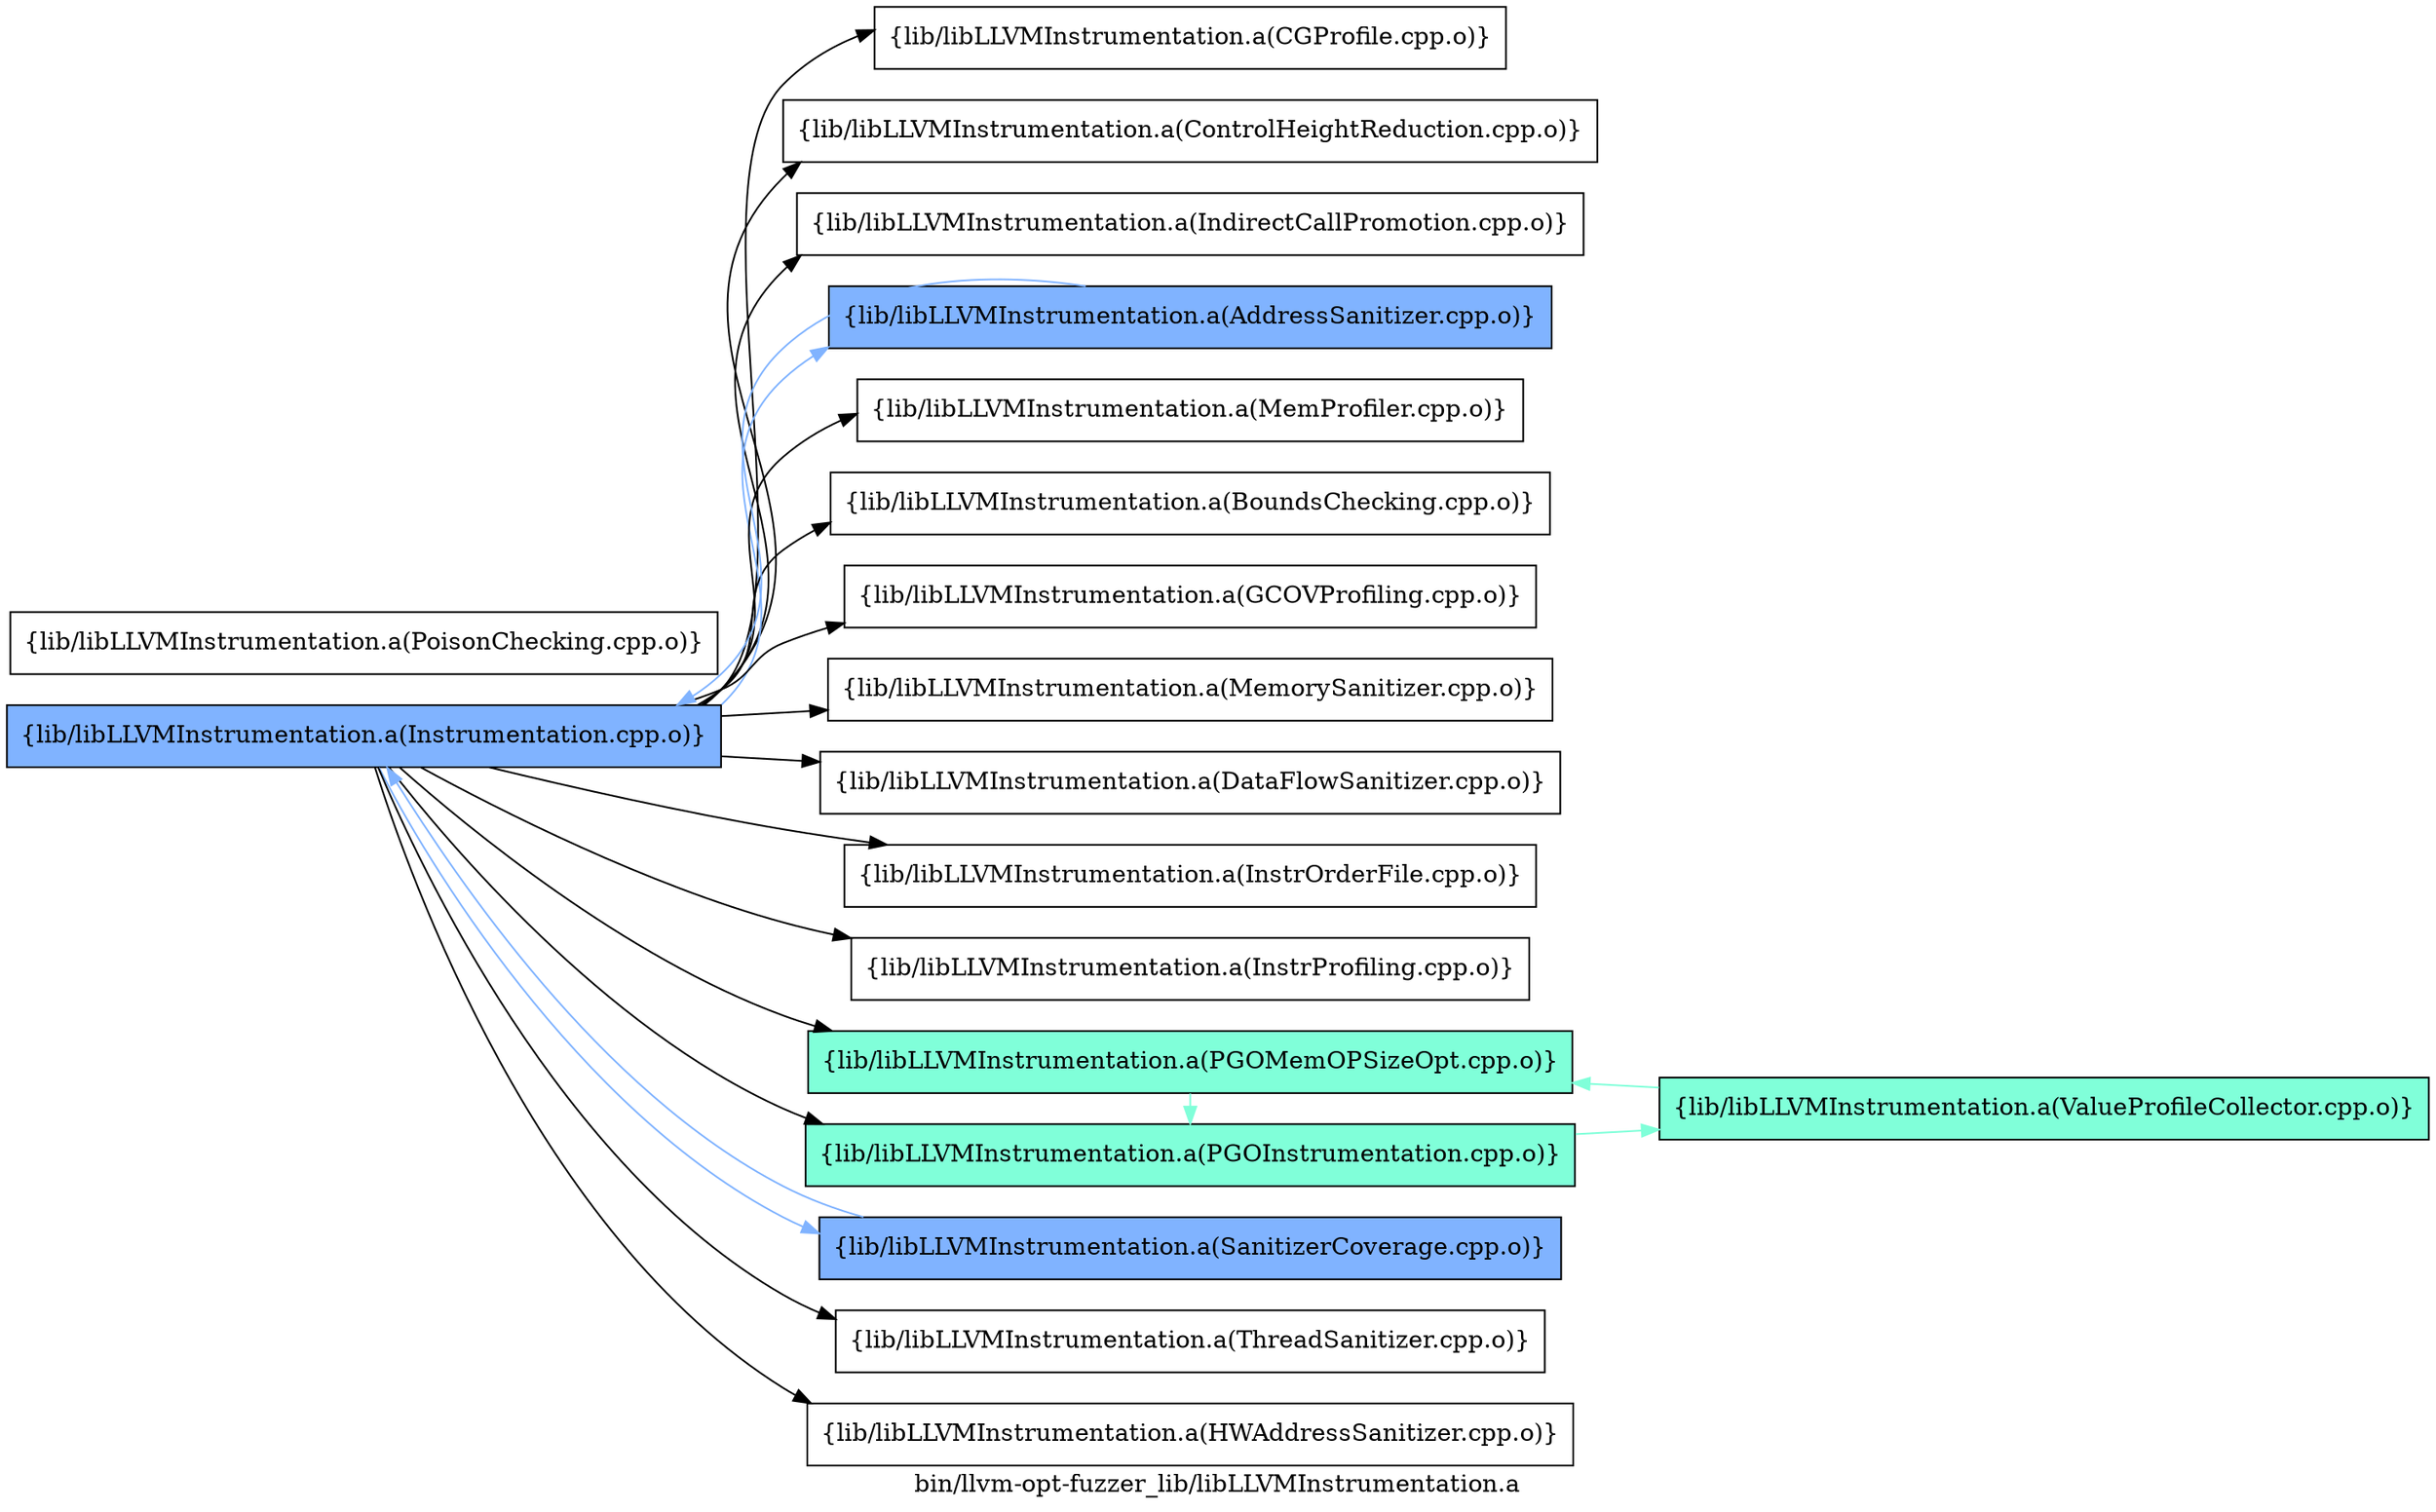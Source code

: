 digraph "bin/llvm-opt-fuzzer_lib/libLLVMInstrumentation.a" {
	label="bin/llvm-opt-fuzzer_lib/libLLVMInstrumentation.a";
	rankdir=LR;
	{ rank=same; Node0x561a15086da8;  }
	{ rank=same; Node0x561a150a6d38; Node0x561a150a7148; Node0x561a150893c8; Node0x561a15087ac8; Node0x561a15087d98; Node0x561a15085a98; Node0x561a15086718; Node0x561a150868a8; Node0x561a15084dc8; Node0x561a150851d8; Node0x561a15097748; Node0x561a15097478; Node0x561a150a3d68; Node0x561a150a4588; Node0x561a150a9fd8; Node0x561a150aaca8;  }
	{ rank=same; Node0x561a15086da8;  }
	{ rank=same; Node0x561a150a6d38; Node0x561a150a7148; Node0x561a150893c8; Node0x561a15087ac8; Node0x561a15087d98; Node0x561a15085a98; Node0x561a15086718; Node0x561a150868a8; Node0x561a15084dc8; Node0x561a150851d8; Node0x561a15097748; Node0x561a15097478; Node0x561a150a3d68; Node0x561a150a4588; Node0x561a150a9fd8; Node0x561a150aaca8;  }

	Node0x561a15086da8 [shape=record,shape=box,group=2,style=filled,fillcolor="0.600000 0.5 1",label="{lib/libLLVMInstrumentation.a(Instrumentation.cpp.o)}"];
	Node0x561a15086da8 -> Node0x561a150a6d38;
	Node0x561a15086da8 -> Node0x561a150a7148;
	Node0x561a15086da8 -> Node0x561a150893c8;
	Node0x561a15086da8 -> Node0x561a15087ac8[color="0.600000 0.5 1"];
	Node0x561a15086da8 -> Node0x561a15087d98;
	Node0x561a15086da8 -> Node0x561a15085a98;
	Node0x561a15086da8 -> Node0x561a15086718;
	Node0x561a15086da8 -> Node0x561a150868a8;
	Node0x561a15086da8 -> Node0x561a15084dc8;
	Node0x561a15086da8 -> Node0x561a150851d8;
	Node0x561a15086da8 -> Node0x561a15097748;
	Node0x561a15086da8 -> Node0x561a15097478;
	Node0x561a15086da8 -> Node0x561a150a3d68;
	Node0x561a15086da8 -> Node0x561a150a4588[color="0.600000 0.5 1"];
	Node0x561a15086da8 -> Node0x561a150a9fd8;
	Node0x561a15086da8 -> Node0x561a150aaca8;
	Node0x561a150893c8 [shape=record,shape=box,group=0,label="{lib/libLLVMInstrumentation.a(IndirectCallPromotion.cpp.o)}"];
	Node0x561a150a6d38 [shape=record,shape=box,group=0,label="{lib/libLLVMInstrumentation.a(CGProfile.cpp.o)}"];
	Node0x561a150a7148 [shape=record,shape=box,group=0,label="{lib/libLLVMInstrumentation.a(ControlHeightReduction.cpp.o)}"];
	Node0x561a15087ac8 [shape=record,shape=box,group=2,style=filled,fillcolor="0.600000 0.5 1",label="{lib/libLLVMInstrumentation.a(AddressSanitizer.cpp.o)}"];
	Node0x561a15087ac8 -> Node0x561a15086da8[color="0.600000 0.5 1"];
	Node0x561a15087d98 [shape=record,shape=box,group=0,label="{lib/libLLVMInstrumentation.a(MemProfiler.cpp.o)}"];
	Node0x561a15085a98 [shape=record,shape=box,group=0,label="{lib/libLLVMInstrumentation.a(BoundsChecking.cpp.o)}"];
	Node0x561a15086718 [shape=record,shape=box,group=0,label="{lib/libLLVMInstrumentation.a(GCOVProfiling.cpp.o)}"];
	Node0x561a150868a8 [shape=record,shape=box,group=0,label="{lib/libLLVMInstrumentation.a(MemorySanitizer.cpp.o)}"];
	Node0x561a15084dc8 [shape=record,shape=box,group=0,label="{lib/libLLVMInstrumentation.a(DataFlowSanitizer.cpp.o)}"];
	Node0x561a150851d8 [shape=record,shape=box,group=0,label="{lib/libLLVMInstrumentation.a(InstrOrderFile.cpp.o)}"];
	Node0x561a15097748 [shape=record,shape=box,group=0,label="{lib/libLLVMInstrumentation.a(InstrProfiling.cpp.o)}"];
	Node0x561a15097478 [shape=record,shape=box,group=1,style=filled,fillcolor="0.450000 0.5 1",label="{lib/libLLVMInstrumentation.a(PGOInstrumentation.cpp.o)}"];
	Node0x561a15097478 -> Node0x561a150a4da8[color="0.450000 0.5 1"];
	Node0x561a150a3d68 [shape=record,shape=box,group=1,style=filled,fillcolor="0.450000 0.5 1",label="{lib/libLLVMInstrumentation.a(PGOMemOPSizeOpt.cpp.o)}"];
	Node0x561a150a3d68 -> Node0x561a15097478[color="0.450000 0.5 1"];
	Node0x561a150a4588 [shape=record,shape=box,group=2,style=filled,fillcolor="0.600000 0.5 1",label="{lib/libLLVMInstrumentation.a(SanitizerCoverage.cpp.o)}"];
	Node0x561a150a4588 -> Node0x561a15086da8[color="0.600000 0.5 1"];
	Node0x561a150a9fd8 [shape=record,shape=box,group=0,label="{lib/libLLVMInstrumentation.a(ThreadSanitizer.cpp.o)}"];
	Node0x561a150aaca8 [shape=record,shape=box,group=0,label="{lib/libLLVMInstrumentation.a(HWAddressSanitizer.cpp.o)}"];
	Node0x561a150a4da8 [shape=record,shape=box,group=1,style=filled,fillcolor="0.450000 0.5 1",label="{lib/libLLVMInstrumentation.a(ValueProfileCollector.cpp.o)}"];
	Node0x561a150a4da8 -> Node0x561a150a3d68[color="0.450000 0.5 1"];
	Node0x561a1509d198 [shape=record,shape=box,group=0,label="{lib/libLLVMInstrumentation.a(PoisonChecking.cpp.o)}"];
}
